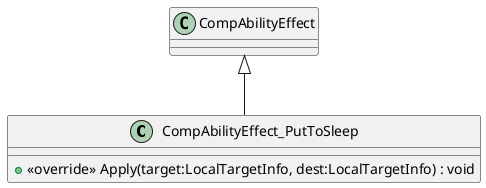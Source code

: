 @startuml
class CompAbilityEffect_PutToSleep {
    + <<override>> Apply(target:LocalTargetInfo, dest:LocalTargetInfo) : void
}
CompAbilityEffect <|-- CompAbilityEffect_PutToSleep
@enduml
